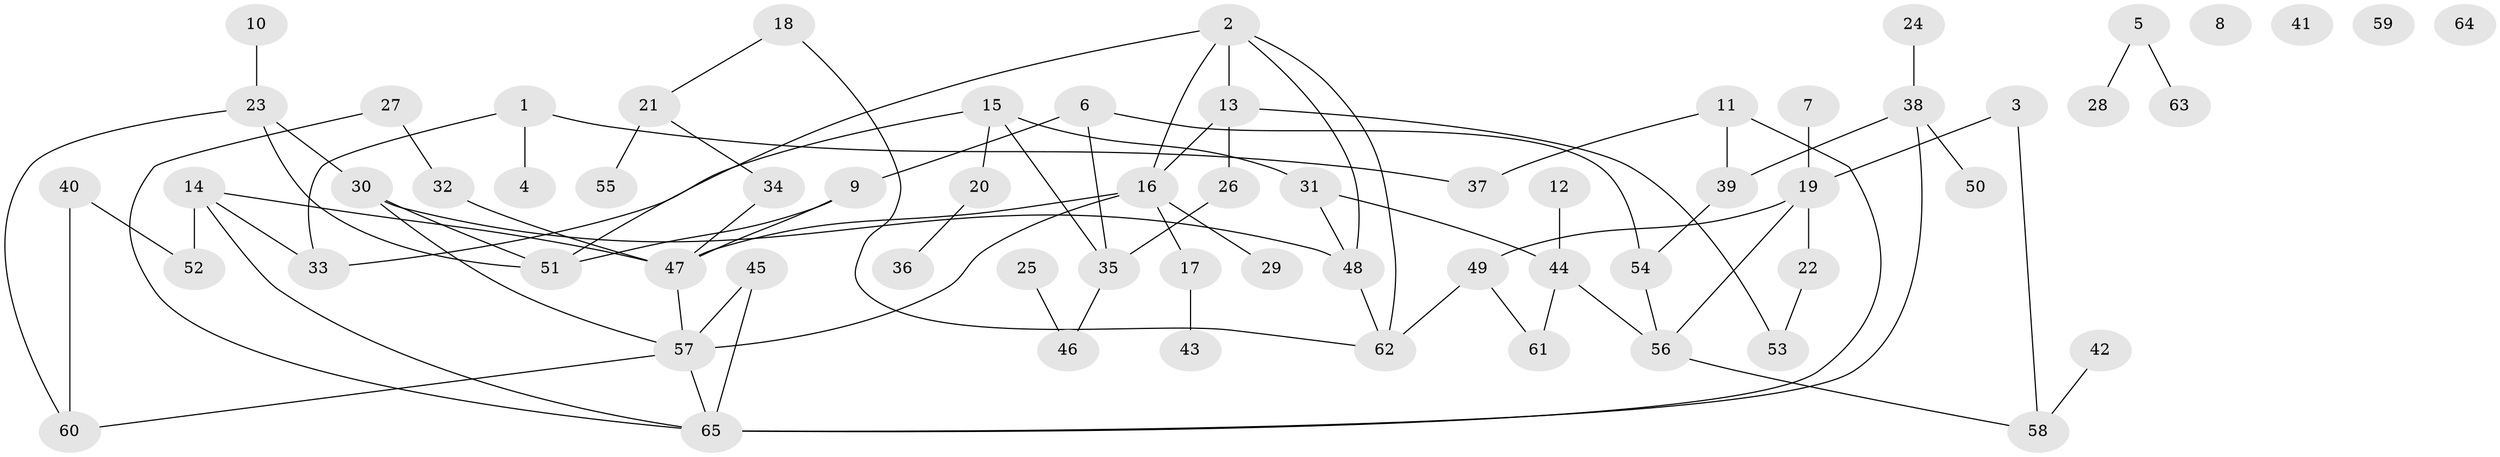 // coarse degree distribution, {4: 0.2857142857142857, 2: 0.16666666666666666, 3: 0.21428571428571427, 1: 0.2619047619047619, 5: 0.047619047619047616, 8: 0.023809523809523808}
// Generated by graph-tools (version 1.1) at 2025/35/03/04/25 23:35:58]
// undirected, 65 vertices, 83 edges
graph export_dot {
  node [color=gray90,style=filled];
  1;
  2;
  3;
  4;
  5;
  6;
  7;
  8;
  9;
  10;
  11;
  12;
  13;
  14;
  15;
  16;
  17;
  18;
  19;
  20;
  21;
  22;
  23;
  24;
  25;
  26;
  27;
  28;
  29;
  30;
  31;
  32;
  33;
  34;
  35;
  36;
  37;
  38;
  39;
  40;
  41;
  42;
  43;
  44;
  45;
  46;
  47;
  48;
  49;
  50;
  51;
  52;
  53;
  54;
  55;
  56;
  57;
  58;
  59;
  60;
  61;
  62;
  63;
  64;
  65;
  1 -- 4;
  1 -- 33;
  1 -- 37;
  2 -- 13;
  2 -- 16;
  2 -- 48;
  2 -- 51;
  2 -- 62;
  3 -- 19;
  3 -- 58;
  5 -- 28;
  5 -- 63;
  6 -- 9;
  6 -- 35;
  6 -- 54;
  7 -- 19;
  9 -- 47;
  9 -- 51;
  10 -- 23;
  11 -- 37;
  11 -- 39;
  11 -- 65;
  12 -- 44;
  13 -- 16;
  13 -- 26;
  13 -- 53;
  14 -- 33;
  14 -- 47;
  14 -- 52;
  14 -- 65;
  15 -- 20;
  15 -- 31;
  15 -- 33;
  15 -- 35;
  16 -- 17;
  16 -- 29;
  16 -- 47;
  16 -- 57;
  17 -- 43;
  18 -- 21;
  18 -- 62;
  19 -- 22;
  19 -- 49;
  19 -- 56;
  20 -- 36;
  21 -- 34;
  21 -- 55;
  22 -- 53;
  23 -- 30;
  23 -- 51;
  23 -- 60;
  24 -- 38;
  25 -- 46;
  26 -- 35;
  27 -- 32;
  27 -- 65;
  30 -- 48;
  30 -- 51;
  30 -- 57;
  31 -- 44;
  31 -- 48;
  32 -- 47;
  34 -- 47;
  35 -- 46;
  38 -- 39;
  38 -- 50;
  38 -- 65;
  39 -- 54;
  40 -- 52;
  40 -- 60;
  42 -- 58;
  44 -- 56;
  44 -- 61;
  45 -- 57;
  45 -- 65;
  47 -- 57;
  48 -- 62;
  49 -- 61;
  49 -- 62;
  54 -- 56;
  56 -- 58;
  57 -- 60;
  57 -- 65;
}

